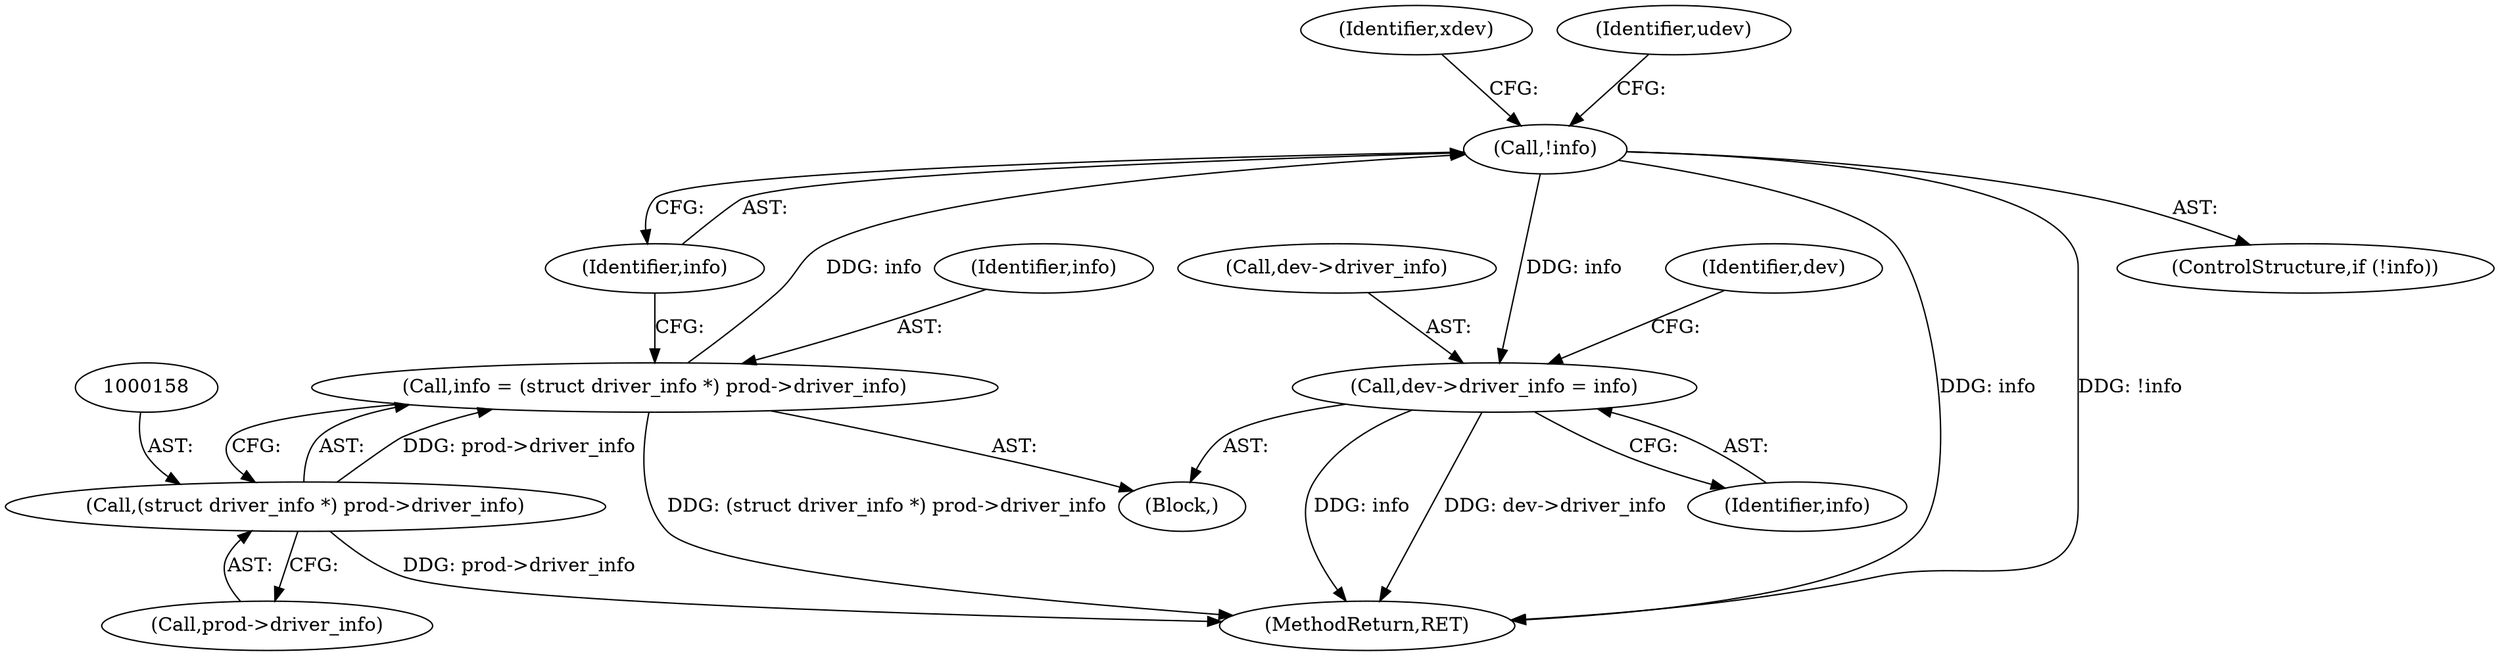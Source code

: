 digraph "0_linux_1666984c8625b3db19a9abc298931d35ab7bc64b@pointer" {
"1000163" [label="(Call,!info)"];
"1000155" [label="(Call,info = (struct driver_info *) prod->driver_info)"];
"1000157" [label="(Call,(struct driver_info *) prod->driver_info)"];
"1000219" [label="(Call,dev->driver_info = info)"];
"1000156" [label="(Identifier,info)"];
"1000226" [label="(Identifier,dev)"];
"1000177" [label="(Identifier,xdev)"];
"1000155" [label="(Call,info = (struct driver_info *) prod->driver_info)"];
"1000159" [label="(Call,prod->driver_info)"];
"1000169" [label="(Identifier,udev)"];
"1000164" [label="(Identifier,info)"];
"1000162" [label="(ControlStructure,if (!info))"];
"1000220" [label="(Call,dev->driver_info)"];
"1000113" [label="(Block,)"];
"1000219" [label="(Call,dev->driver_info = info)"];
"1000762" [label="(MethodReturn,RET)"];
"1000163" [label="(Call,!info)"];
"1000223" [label="(Identifier,info)"];
"1000157" [label="(Call,(struct driver_info *) prod->driver_info)"];
"1000163" -> "1000162"  [label="AST: "];
"1000163" -> "1000164"  [label="CFG: "];
"1000164" -> "1000163"  [label="AST: "];
"1000169" -> "1000163"  [label="CFG: "];
"1000177" -> "1000163"  [label="CFG: "];
"1000163" -> "1000762"  [label="DDG: info"];
"1000163" -> "1000762"  [label="DDG: !info"];
"1000155" -> "1000163"  [label="DDG: info"];
"1000163" -> "1000219"  [label="DDG: info"];
"1000155" -> "1000113"  [label="AST: "];
"1000155" -> "1000157"  [label="CFG: "];
"1000156" -> "1000155"  [label="AST: "];
"1000157" -> "1000155"  [label="AST: "];
"1000164" -> "1000155"  [label="CFG: "];
"1000155" -> "1000762"  [label="DDG: (struct driver_info *) prod->driver_info"];
"1000157" -> "1000155"  [label="DDG: prod->driver_info"];
"1000157" -> "1000159"  [label="CFG: "];
"1000158" -> "1000157"  [label="AST: "];
"1000159" -> "1000157"  [label="AST: "];
"1000157" -> "1000762"  [label="DDG: prod->driver_info"];
"1000219" -> "1000113"  [label="AST: "];
"1000219" -> "1000223"  [label="CFG: "];
"1000220" -> "1000219"  [label="AST: "];
"1000223" -> "1000219"  [label="AST: "];
"1000226" -> "1000219"  [label="CFG: "];
"1000219" -> "1000762"  [label="DDG: info"];
"1000219" -> "1000762"  [label="DDG: dev->driver_info"];
}

